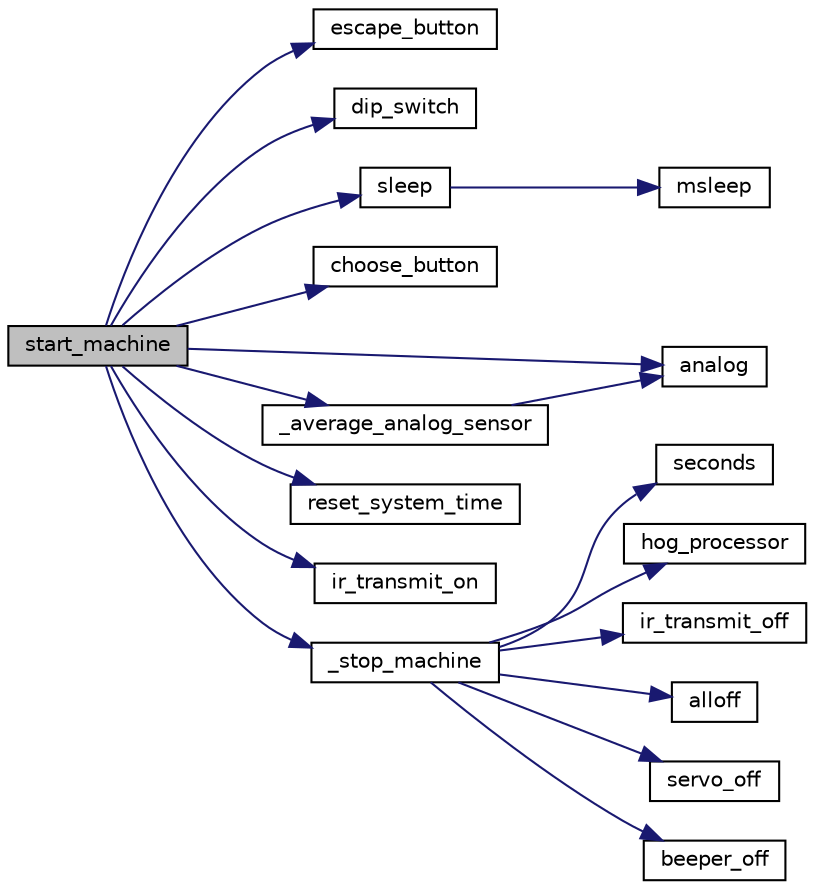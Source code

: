 digraph "start_machine"
{
  edge [fontname="Helvetica",fontsize="10",labelfontname="Helvetica",labelfontsize="10"];
  node [fontname="Helvetica",fontsize="10",shape=record];
  rankdir="LR";
  Node1 [label="start_machine",height=0.2,width=0.4,color="black", fillcolor="grey75", style="filled" fontcolor="black"];
  Node1 -> Node2 [color="midnightblue",fontsize="10",style="solid",fontname="Helvetica"];
  Node2 [label="escape_button",height=0.2,width=0.4,color="black", fillcolor="white", style="filled",URL="$base_2lib__rwp_8c.html#a2c2600c101c9082504db325bb20996c8"];
  Node1 -> Node3 [color="midnightblue",fontsize="10",style="solid",fontname="Helvetica"];
  Node3 [label="dip_switch",height=0.2,width=0.4,color="black", fillcolor="white", style="filled",URL="$base_2lib__rwp_8c.html#a5ed481f88895f103240c678460c12968"];
  Node1 -> Node4 [color="midnightblue",fontsize="10",style="solid",fontname="Helvetica"];
  Node4 [label="sleep",height=0.2,width=0.4,color="black", fillcolor="white", style="filled",URL="$base_2lib__ic_8c.html#aa5113ec47ecf6d5c15614c9353cb9a08"];
  Node4 -> Node5 [color="midnightblue",fontsize="10",style="solid",fontname="Helvetica"];
  Node5 [label="msleep",height=0.2,width=0.4,color="black", fillcolor="white", style="filled",URL="$base_2lib__ic_8c.html#aa3650dfb953be0fa6fb4e6a625d3f777"];
  Node1 -> Node6 [color="midnightblue",fontsize="10",style="solid",fontname="Helvetica"];
  Node6 [label="choose_button",height=0.2,width=0.4,color="black", fillcolor="white", style="filled",URL="$base_2lib__rwp_8c.html#a922b44bdf1062f6836a7e1774c74ce35"];
  Node1 -> Node7 [color="midnightblue",fontsize="10",style="solid",fontname="Helvetica"];
  Node7 [label="analog",height=0.2,width=0.4,color="black", fillcolor="white", style="filled",URL="$base_2lib__ic_8c.html#afa28db0c35c02b77341a6bed7aac0cb4"];
  Node1 -> Node8 [color="midnightblue",fontsize="10",style="solid",fontname="Helvetica"];
  Node8 [label="_average_analog_sensor",height=0.2,width=0.4,color="black", fillcolor="white", style="filled",URL="$startstp_8c.html#aad36a7650fcfc97a17682202424cd242"];
  Node8 -> Node7 [color="midnightblue",fontsize="10",style="solid",fontname="Helvetica"];
  Node1 -> Node9 [color="midnightblue",fontsize="10",style="solid",fontname="Helvetica"];
  Node9 [label="reset_system_time",height=0.2,width=0.4,color="black", fillcolor="white", style="filled",URL="$base_2lib__ic_8c.html#a6089a104ffb48b4c9705527f5287c418"];
  Node1 -> Node10 [color="midnightblue",fontsize="10",style="solid",fontname="Helvetica"];
  Node10 [label="ir_transmit_on",height=0.2,width=0.4,color="black", fillcolor="white", style="filled",URL="$r22__ir_8c.html#a211f904daceebd1873f7aae7b3f8c7f3"];
  Node1 -> Node11 [color="midnightblue",fontsize="10",style="solid",fontname="Helvetica"];
  Node11 [label="_stop_machine",height=0.2,width=0.4,color="black", fillcolor="white", style="filled",URL="$startstp_8c.html#af49aa2ff6fdc9c54196bcec458bb3af4"];
  Node11 -> Node12 [color="midnightblue",fontsize="10",style="solid",fontname="Helvetica"];
  Node12 [label="seconds",height=0.2,width=0.4,color="black", fillcolor="white", style="filled",URL="$base_2lib__ic_8c.html#ab53334924c8ee90693b8d48d8f74793d"];
  Node11 -> Node13 [color="midnightblue",fontsize="10",style="solid",fontname="Helvetica"];
  Node13 [label="hog_processor",height=0.2,width=0.4,color="black", fillcolor="white", style="filled",URL="$base_2lib__ic_8c.html#a1299acec6790d8d455483b14b1917c37"];
  Node11 -> Node14 [color="midnightblue",fontsize="10",style="solid",fontname="Helvetica"];
  Node14 [label="ir_transmit_off",height=0.2,width=0.4,color="black", fillcolor="white", style="filled",URL="$r22__ir_8c.html#a66be7ce57773daca4a1555e3cad91181"];
  Node11 -> Node15 [color="midnightblue",fontsize="10",style="solid",fontname="Helvetica"];
  Node15 [label="alloff",height=0.2,width=0.4,color="black", fillcolor="white", style="filled",URL="$base_2lib__rwp_8c.html#ad6cb702751d048f67025d99608424796"];
  Node11 -> Node16 [color="midnightblue",fontsize="10",style="solid",fontname="Helvetica"];
  Node16 [label="servo_off",height=0.2,width=0.4,color="black", fillcolor="white", style="filled",URL="$servo_8c.html#a4762aeae74c720d62d44f53f879b01d3"];
  Node11 -> Node17 [color="midnightblue",fontsize="10",style="solid",fontname="Helvetica"];
  Node17 [label="beeper_off",height=0.2,width=0.4,color="black", fillcolor="white", style="filled",URL="$base_2lib__ic_8c.html#a35b95a4506fe38aa8c942b178cdda428"];
}
